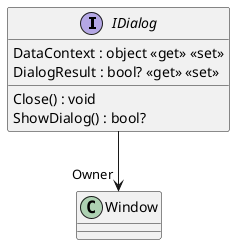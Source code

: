 @startuml
interface IDialog {
    DataContext : object <<get>> <<set>>
    DialogResult : bool? <<get>> <<set>>
    Close() : void
    ShowDialog() : bool?
}
IDialog --> "Owner" Window
@enduml
